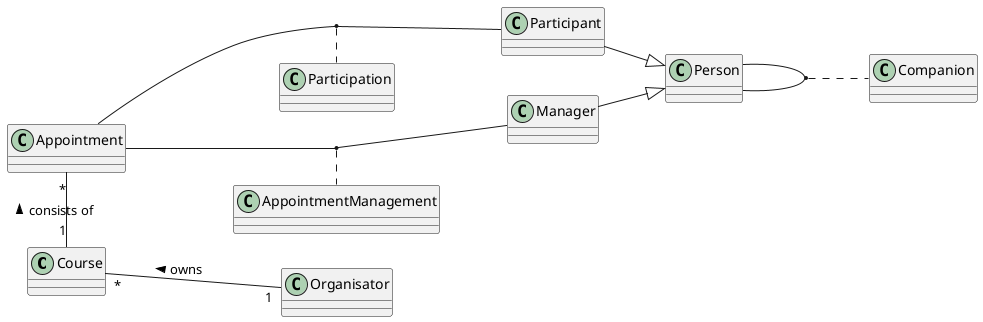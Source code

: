 @startuml
left to right direction

class Course {
}

class Appointment {
}

class Participant {
}

class Organisator {
}

class Manager {
}

class Person {
}

Course "1"-left-"*" Appointment: > consists of
Course "*"--"1" Organisator: < owns
Manager --|> Person
Participant --|> Person
(Appointment, Participant) .. Participation
(Appointment, Manager) .. AppointmentManagement
(Person, Person) .. Companion

@enduml

@startuml
left to right direction



@enduml
